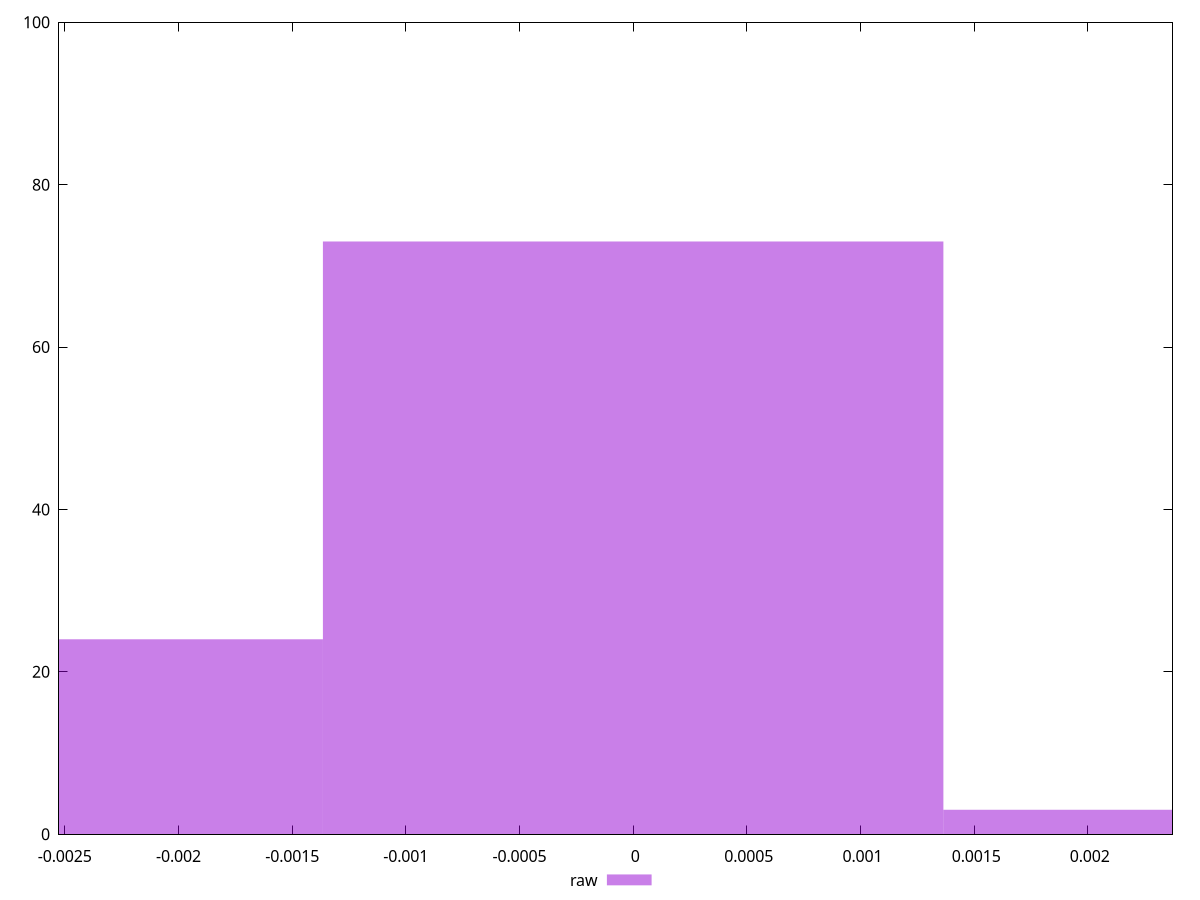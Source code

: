 reset

$raw <<EOF
0 73
-0.002729294510814324 24
0.002729294510814324 3
EOF

set key outside below
set boxwidth 0.002729294510814324
set xrange [-0.0025254981369846174:0.0023724478472962455]
set yrange [0:100]
set trange [0:100]
set style fill transparent solid 0.5 noborder
set terminal svg size 640, 490 enhanced background rgb 'white'
set output "report_00018_2021-02-10T15-25-16.877Z/meta/pScore-difference/samples/pages+cached+noadtech/raw/histogram.svg"

plot $raw title "raw" with boxes

reset
